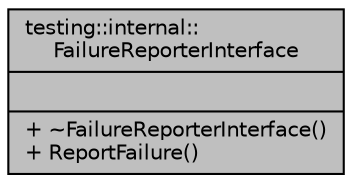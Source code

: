 digraph "testing::internal::FailureReporterInterface"
{
 // LATEX_PDF_SIZE
  bgcolor="transparent";
  edge [fontname="Helvetica",fontsize="10",labelfontname="Helvetica",labelfontsize="10"];
  node [fontname="Helvetica",fontsize="10",shape=record];
  Node1 [label="{testing::internal::\lFailureReporterInterface\n||+ ~FailureReporterInterface()\l+ ReportFailure()\l}",height=0.2,width=0.4,color="black", fillcolor="grey75", style="filled", fontcolor="black",tooltip=" "];
}
